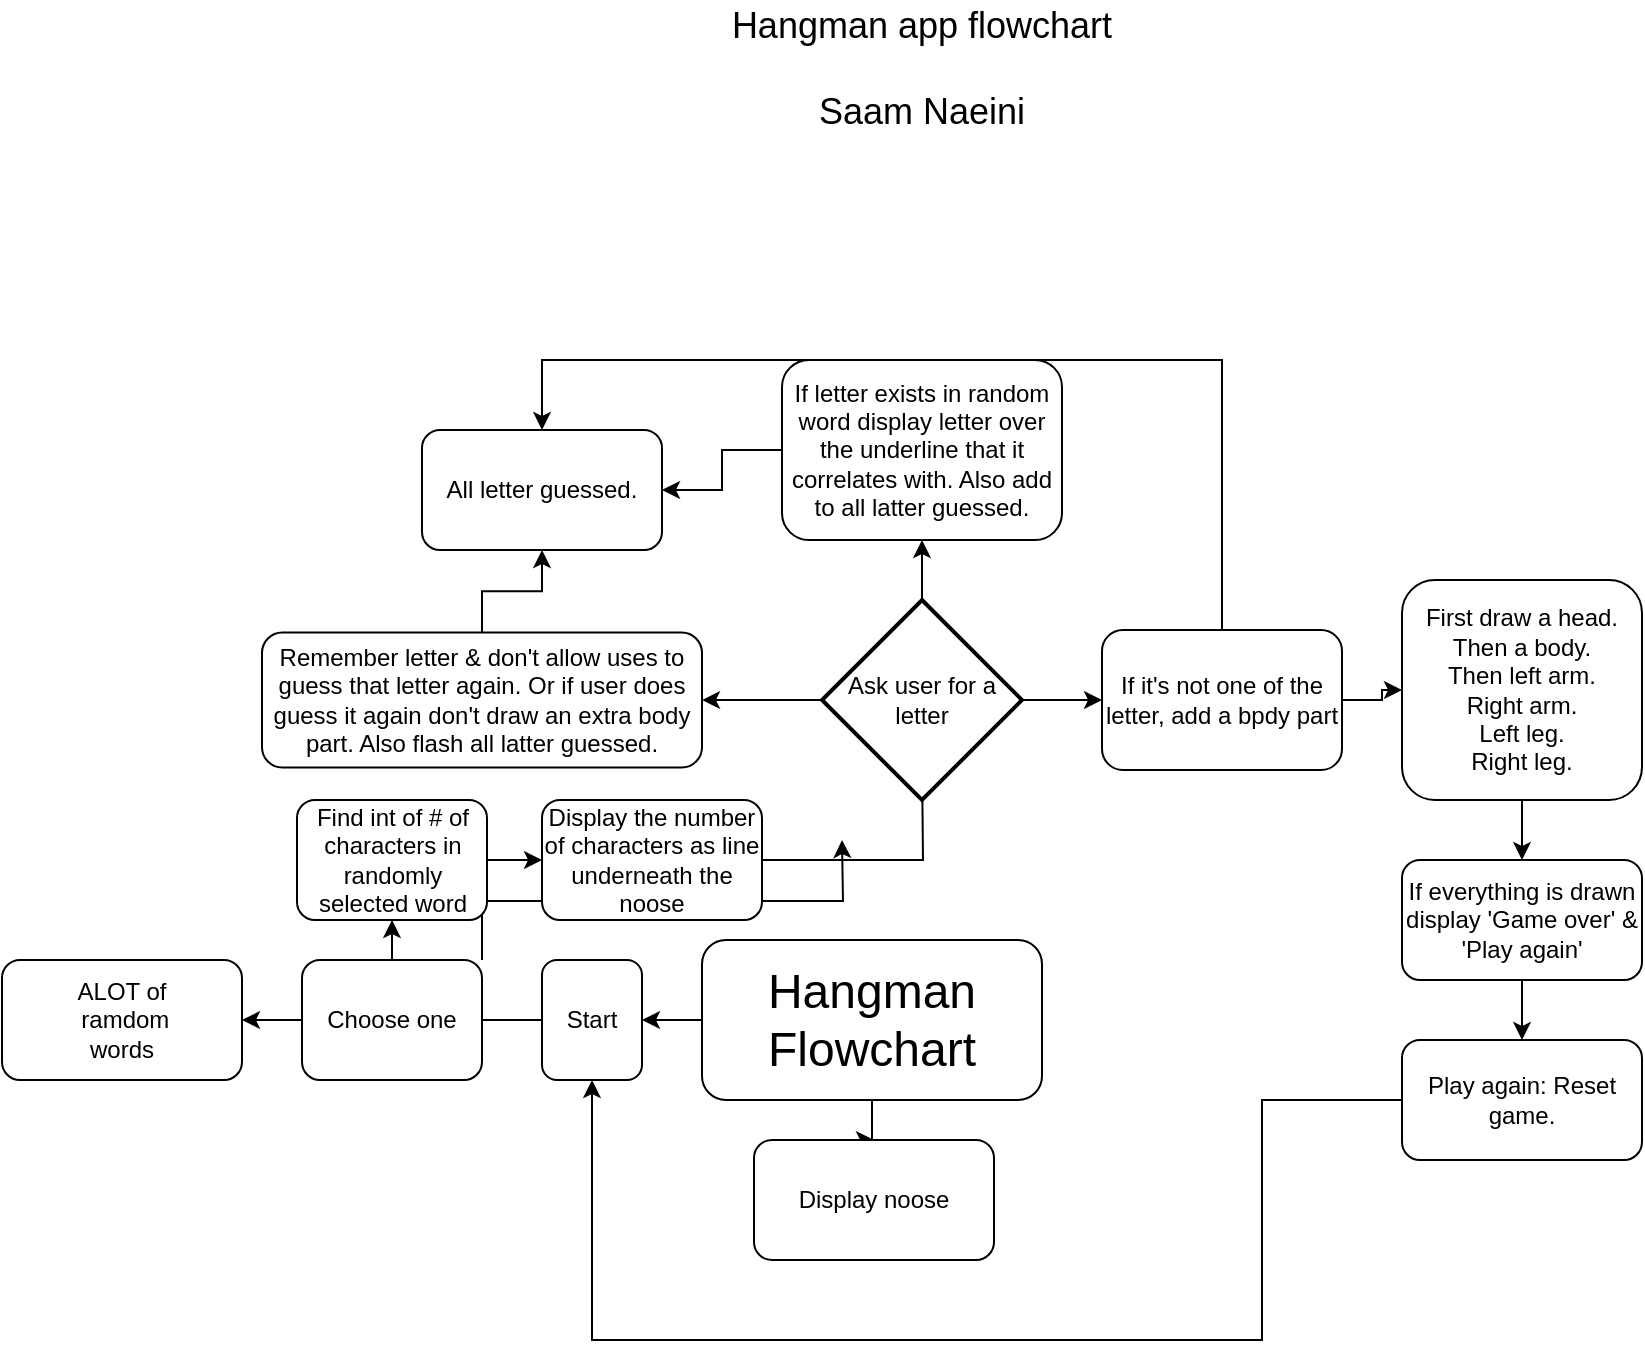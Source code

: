<mxfile version="13.8.5" type="device"><diagram id="oxC4-QmbHz-NAa-AWWUI" name="Page-1"><mxGraphModel dx="2066" dy="1105" grid="1" gridSize="10" guides="1" tooltips="1" connect="1" arrows="1" fold="1" page="1" pageScale="1" pageWidth="850" pageHeight="1100" math="0" shadow="0"><root><mxCell id="0"/><mxCell id="1" parent="0"/><mxCell id="ZstMsucoA3cgzqPlq1FX-6" style="edgeStyle=orthogonalEdgeStyle;rounded=0;orthogonalLoop=1;jettySize=auto;html=1;" parent="1" source="ZstMsucoA3cgzqPlq1FX-1" edge="1"><mxGeometry relative="1" as="geometry"><mxPoint x="330" y="550" as="targetPoint"/></mxGeometry></mxCell><mxCell id="ZstMsucoA3cgzqPlq1FX-17" style="edgeStyle=orthogonalEdgeStyle;rounded=0;orthogonalLoop=1;jettySize=auto;html=1;" parent="1" source="ZstMsucoA3cgzqPlq1FX-1" target="ZstMsucoA3cgzqPlq1FX-18" edge="1"><mxGeometry relative="1" as="geometry"><mxPoint x="445" y="620" as="targetPoint"/></mxGeometry></mxCell><mxCell id="ZstMsucoA3cgzqPlq1FX-1" value="&lt;div&gt;&lt;font style=&quot;font-size: 24px&quot;&gt;Hangman Flowchart&lt;/font&gt;&lt;/div&gt;" style="rounded=1;whiteSpace=wrap;html=1;align=center;" parent="1" vertex="1"><mxGeometry x="360" y="510" width="170" height="80" as="geometry"/></mxCell><mxCell id="ZstMsucoA3cgzqPlq1FX-5" value="ALOT of&lt;br&gt;&amp;nbsp;ramdom &lt;br&gt;words" style="rounded=1;whiteSpace=wrap;html=1;rotation=0;" parent="1" vertex="1"><mxGeometry x="10" y="520" width="120" height="60" as="geometry"/></mxCell><mxCell id="ZstMsucoA3cgzqPlq1FX-9" style="edgeStyle=orthogonalEdgeStyle;rounded=0;orthogonalLoop=1;jettySize=auto;html=1;entryX=1;entryY=0.5;entryDx=0;entryDy=0;" parent="1" source="ZstMsucoA3cgzqPlq1FX-7" target="ZstMsucoA3cgzqPlq1FX-5" edge="1"><mxGeometry relative="1" as="geometry"/></mxCell><mxCell id="ZstMsucoA3cgzqPlq1FX-7" value="Start" style="rounded=1;whiteSpace=wrap;html=1;" parent="1" vertex="1"><mxGeometry x="280" y="520" width="50" height="60" as="geometry"/></mxCell><mxCell id="ZstMsucoA3cgzqPlq1FX-13" style="edgeStyle=orthogonalEdgeStyle;rounded=0;orthogonalLoop=1;jettySize=auto;html=1;" parent="1" source="ZstMsucoA3cgzqPlq1FX-12" target="ZstMsucoA3cgzqPlq1FX-14" edge="1"><mxGeometry relative="1" as="geometry"><mxPoint x="205" y="500" as="targetPoint"/></mxGeometry></mxCell><mxCell id="QeiWpWc2jJMqh6rnKp66-3" style="edgeStyle=orthogonalEdgeStyle;rounded=0;orthogonalLoop=1;jettySize=auto;html=1;exitX=1;exitY=0;exitDx=0;exitDy=0;" edge="1" parent="1" source="ZstMsucoA3cgzqPlq1FX-12"><mxGeometry relative="1" as="geometry"><mxPoint x="430" y="460" as="targetPoint"/></mxGeometry></mxCell><mxCell id="ZstMsucoA3cgzqPlq1FX-12" value="Choose one" style="rounded=1;whiteSpace=wrap;html=1;" parent="1" vertex="1"><mxGeometry x="160" y="520" width="90" height="60" as="geometry"/></mxCell><mxCell id="ZstMsucoA3cgzqPlq1FX-15" style="edgeStyle=orthogonalEdgeStyle;rounded=0;orthogonalLoop=1;jettySize=auto;html=1;" parent="1" source="ZstMsucoA3cgzqPlq1FX-14" target="ZstMsucoA3cgzqPlq1FX-16" edge="1"><mxGeometry relative="1" as="geometry"><mxPoint x="280" y="470" as="targetPoint"/></mxGeometry></mxCell><mxCell id="ZstMsucoA3cgzqPlq1FX-14" value="Find int of # of characters in randomly selected word" style="rounded=1;whiteSpace=wrap;html=1;" parent="1" vertex="1"><mxGeometry x="157.5" y="440" width="95" height="60" as="geometry"/></mxCell><mxCell id="ZstMsucoA3cgzqPlq1FX-19" style="edgeStyle=orthogonalEdgeStyle;rounded=0;orthogonalLoop=1;jettySize=auto;html=1;" parent="1" source="ZstMsucoA3cgzqPlq1FX-16" edge="1"><mxGeometry relative="1" as="geometry"><mxPoint x="470" y="420" as="targetPoint"/></mxGeometry></mxCell><mxCell id="ZstMsucoA3cgzqPlq1FX-16" value="Display the number of characters as line underneath the noose" style="rounded=1;whiteSpace=wrap;html=1;" parent="1" vertex="1"><mxGeometry x="280" y="440" width="110" height="60" as="geometry"/></mxCell><mxCell id="ZstMsucoA3cgzqPlq1FX-18" value="Display noose" style="rounded=1;whiteSpace=wrap;html=1;" parent="1" vertex="1"><mxGeometry x="386" y="610" width="120" height="60" as="geometry"/></mxCell><mxCell id="ZstMsucoA3cgzqPlq1FX-23" style="edgeStyle=orthogonalEdgeStyle;rounded=0;orthogonalLoop=1;jettySize=auto;html=1;" parent="1" source="ZstMsucoA3cgzqPlq1FX-22" target="ZstMsucoA3cgzqPlq1FX-24" edge="1"><mxGeometry relative="1" as="geometry"><mxPoint x="710" y="390" as="targetPoint"/></mxGeometry></mxCell><mxCell id="ZstMsucoA3cgzqPlq1FX-34" style="edgeStyle=orthogonalEdgeStyle;rounded=0;orthogonalLoop=1;jettySize=auto;html=1;entryX=0.5;entryY=0;entryDx=0;entryDy=0;" parent="1" source="ZstMsucoA3cgzqPlq1FX-22" target="ZstMsucoA3cgzqPlq1FX-31" edge="1"><mxGeometry relative="1" as="geometry"><Array as="points"><mxPoint x="620" y="220"/><mxPoint x="280" y="220"/></Array></mxGeometry></mxCell><mxCell id="ZstMsucoA3cgzqPlq1FX-22" value="If it's not one of the letter, add a bpdy part" style="rounded=1;whiteSpace=wrap;html=1;" parent="1" vertex="1"><mxGeometry x="560" y="355" width="120" height="70" as="geometry"/></mxCell><mxCell id="ZstMsucoA3cgzqPlq1FX-25" style="edgeStyle=orthogonalEdgeStyle;rounded=0;orthogonalLoop=1;jettySize=auto;html=1;" parent="1" source="ZstMsucoA3cgzqPlq1FX-24" target="ZstMsucoA3cgzqPlq1FX-26" edge="1"><mxGeometry relative="1" as="geometry"><mxPoint x="770" y="480" as="targetPoint"/></mxGeometry></mxCell><mxCell id="ZstMsucoA3cgzqPlq1FX-24" value="First draw a head.&lt;br&gt;Then a body.&lt;br&gt;Then left arm.&lt;br&gt;Right arm.&lt;br&gt;Left leg.&lt;br&gt;Right leg." style="rounded=1;whiteSpace=wrap;html=1;" parent="1" vertex="1"><mxGeometry x="710" y="330" width="120" height="110" as="geometry"/></mxCell><mxCell id="ZstMsucoA3cgzqPlq1FX-39" style="edgeStyle=orthogonalEdgeStyle;rounded=0;orthogonalLoop=1;jettySize=auto;html=1;" parent="1" source="ZstMsucoA3cgzqPlq1FX-26" target="ZstMsucoA3cgzqPlq1FX-40" edge="1"><mxGeometry relative="1" as="geometry"><mxPoint x="770" y="560" as="targetPoint"/></mxGeometry></mxCell><mxCell id="ZstMsucoA3cgzqPlq1FX-26" value="If everything is drawn display 'Game over' &amp;amp; 'Play again'" style="rounded=1;whiteSpace=wrap;html=1;" parent="1" vertex="1"><mxGeometry x="710" y="470" width="120" height="60" as="geometry"/></mxCell><mxCell id="ZstMsucoA3cgzqPlq1FX-37" style="edgeStyle=orthogonalEdgeStyle;rounded=0;orthogonalLoop=1;jettySize=auto;html=1;entryX=0.5;entryY=1;entryDx=0;entryDy=0;" parent="1" source="ZstMsucoA3cgzqPlq1FX-28" target="ZstMsucoA3cgzqPlq1FX-31" edge="1"><mxGeometry relative="1" as="geometry"/></mxCell><mxCell id="ZstMsucoA3cgzqPlq1FX-28" value="Remember letter &amp;amp; don't allow uses to guess that letter again. Or if user does guess it again don't draw an extra body part. Also flash all latter guessed." style="rounded=1;whiteSpace=wrap;html=1;" parent="1" vertex="1"><mxGeometry x="140" y="356.25" width="220" height="67.5" as="geometry"/></mxCell><mxCell id="ZstMsucoA3cgzqPlq1FX-32" style="edgeStyle=orthogonalEdgeStyle;rounded=0;orthogonalLoop=1;jettySize=auto;html=1;entryX=1;entryY=0.5;entryDx=0;entryDy=0;" parent="1" source="ZstMsucoA3cgzqPlq1FX-30" target="ZstMsucoA3cgzqPlq1FX-31" edge="1"><mxGeometry relative="1" as="geometry"/></mxCell><mxCell id="ZstMsucoA3cgzqPlq1FX-30" value="If letter exists in random word display letter over the underline that it correlates with. Also add to all latter guessed." style="rounded=1;whiteSpace=wrap;html=1;" parent="1" vertex="1"><mxGeometry x="400" y="220" width="140" height="90" as="geometry"/></mxCell><mxCell id="ZstMsucoA3cgzqPlq1FX-31" value="All letter guessed." style="rounded=1;whiteSpace=wrap;html=1;" parent="1" vertex="1"><mxGeometry x="220" y="255" width="120" height="60" as="geometry"/></mxCell><mxCell id="QeiWpWc2jJMqh6rnKp66-7" style="edgeStyle=orthogonalEdgeStyle;rounded=0;orthogonalLoop=1;jettySize=auto;html=1;entryX=0.5;entryY=1;entryDx=0;entryDy=0;" edge="1" parent="1" source="ZstMsucoA3cgzqPlq1FX-40" target="ZstMsucoA3cgzqPlq1FX-7"><mxGeometry relative="1" as="geometry"><Array as="points"><mxPoint x="640" y="590"/><mxPoint x="640" y="710"/><mxPoint x="305" y="710"/></Array></mxGeometry></mxCell><mxCell id="ZstMsucoA3cgzqPlq1FX-40" value="Play again: Reset game." style="rounded=1;whiteSpace=wrap;html=1;" parent="1" vertex="1"><mxGeometry x="710" y="560" width="120" height="60" as="geometry"/></mxCell><mxCell id="QeiWpWc2jJMqh6rnKp66-1" value="&lt;font style=&quot;font-size: 18px&quot;&gt;Hangman app flowchart&lt;br&gt;&lt;br&gt;Saam Naeini&lt;/font&gt;" style="text;html=1;strokeColor=none;fillColor=none;align=center;verticalAlign=middle;whiteSpace=wrap;rounded=0;" vertex="1" parent="1"><mxGeometry x="295" y="40" width="350" height="70" as="geometry"/></mxCell><mxCell id="QeiWpWc2jJMqh6rnKp66-4" value="" style="edgeStyle=orthogonalEdgeStyle;rounded=0;orthogonalLoop=1;jettySize=auto;html=1;" edge="1" parent="1" source="QeiWpWc2jJMqh6rnKp66-2" target="ZstMsucoA3cgzqPlq1FX-22"><mxGeometry relative="1" as="geometry"/></mxCell><mxCell id="QeiWpWc2jJMqh6rnKp66-5" value="" style="edgeStyle=orthogonalEdgeStyle;rounded=0;orthogonalLoop=1;jettySize=auto;html=1;" edge="1" parent="1" source="QeiWpWc2jJMqh6rnKp66-2" target="ZstMsucoA3cgzqPlq1FX-28"><mxGeometry relative="1" as="geometry"/></mxCell><mxCell id="QeiWpWc2jJMqh6rnKp66-6" value="" style="edgeStyle=orthogonalEdgeStyle;rounded=0;orthogonalLoop=1;jettySize=auto;html=1;" edge="1" parent="1" source="QeiWpWc2jJMqh6rnKp66-2" target="ZstMsucoA3cgzqPlq1FX-30"><mxGeometry relative="1" as="geometry"/></mxCell><mxCell id="QeiWpWc2jJMqh6rnKp66-2" value="Ask user for a letter" style="strokeWidth=2;html=1;shape=mxgraph.flowchart.decision;whiteSpace=wrap;" vertex="1" parent="1"><mxGeometry x="420" y="340" width="100" height="100" as="geometry"/></mxCell></root></mxGraphModel></diagram></mxfile>